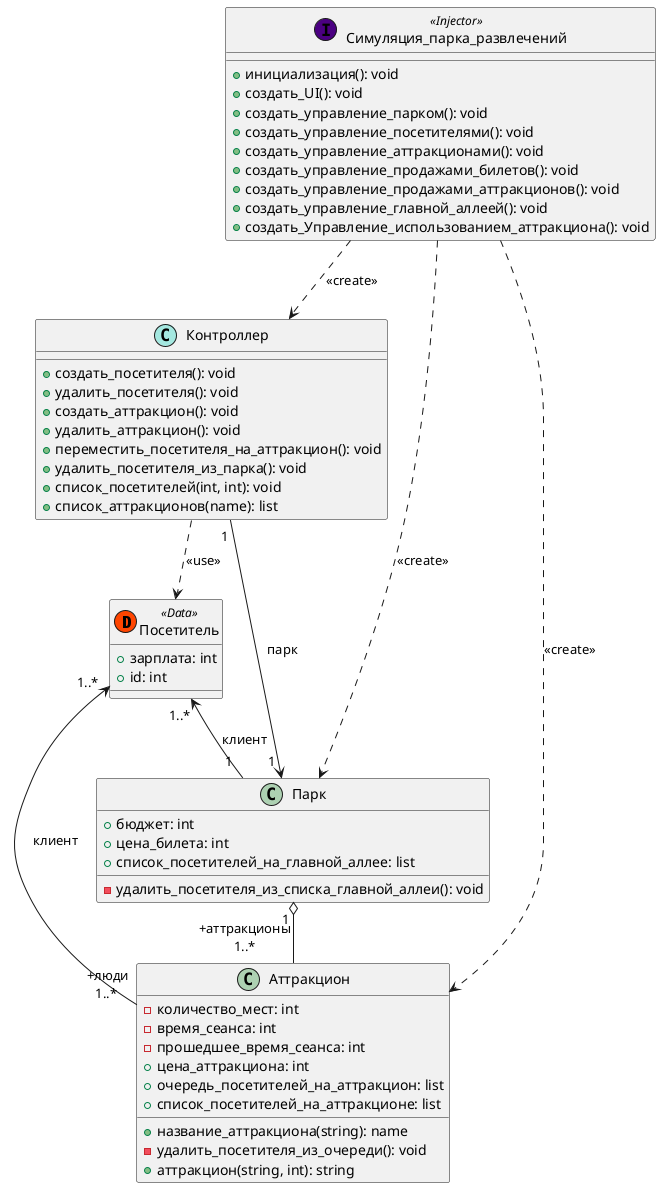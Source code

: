 @startuml
Посетитель " 1..* " <-- " 1 " Парк: клиент
Посетитель " 1..* " <-- " +люди\n 1..* " Аттракцион: клиент
Парк " 1 " o-- " +аттракционы\n 1..*" Аттракцион
Контроллер ..> Посетитель: <<use>>
Симуляция_парка_развлечений ..> Парк: <<create>>
Симуляция_парка_развлечений ..> Аттракцион: <<create>>
Симуляция_парка_развлечений ..> Контроллер: <<create>>
Контроллер " 1 " --> " 1 " Парк: парк

class Посетитель << (D, OrangeRed) Data >>  {
    + зарплата: int
    + id: int
}

class Парк {
    + бюджет: int
    + цена_билета: int
    + список_посетителей_на_главной_аллее: list
    - удалить_посетителя_из_списка_главной_аллеи(): void
}

class Аттракцион {
    - количество_мест: int
    - время_сеанса: int
    - прошедшее_время_сеанса: int
    + цена_аттракциона: int
    + название_аттракциона(string): name
    + очередь_посетителей_на_аттракцион: list
    + список_посетителей_на_аттракционе: list
    - удалить_посетителя_из_очереди(): void
    + аттракцион(string, int): string
}

class Симуляция_парка_развлечений << (I,Indigo) Injector >> {
+ инициализация(): void
+ создать_UI(): void
+ создать_управление_парком(): void
+ создать_управление_посетителями(): void
+ создать_управление_аттракционами(): void
+ создать_управление_продажами_билетов(): void
+ создать_управление_продажами_аттракционов(): void
+ создать_управление_главной_аллеей(): void
+ создать_Управление_использованием_аттракциона(): void
}


class Контроллер << (C,#a4e8e0) >> {
    + создать_посетителя(): void
    + удалить_посетителя(): void
    + создать_аттракцион(): void
    + удалить_аттракцион(): void
    + переместить_посетителя_на_аттракцион(): void
    + удалить_посетителя_из_парка(): void
    + список_посетителей(int, int): void
    + список_аттракционов(name): list
}
@enduml